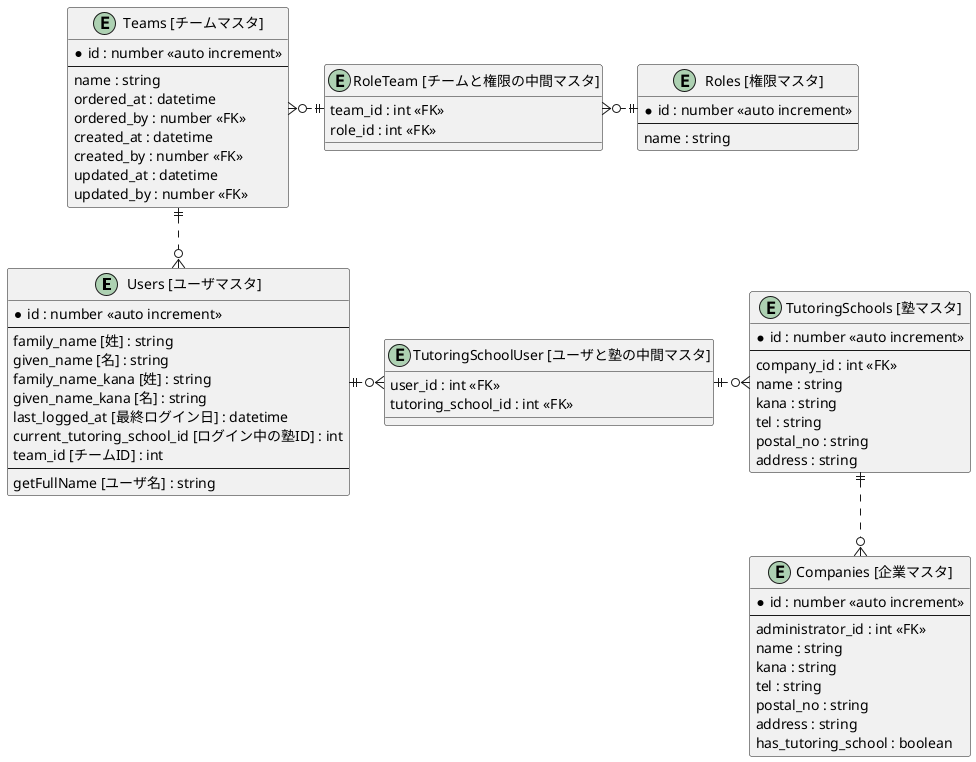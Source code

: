 @startuml

' avoid problems with angled crows feet
skinparam linetype ortho

entity "Users [ユーザマスタ]" as Users {
  *id : number <<auto increment>>
  --
  family_name [姓] : string
  given_name [名] : string
  family_name_kana [姓] : string
  given_name_kana [名] : string
  last_logged_at [最終ログイン日] : datetime
  current_tutoring_school_id [ログイン中の塾ID] : int
  team_id [チームID] : int
  --
  getFullName [ユーザ名] : string
}

entity "Teams [チームマスタ]" as Teams {
  *id : number <<auto increment>>
  --
  name : string
  ordered_at : datetime
  ordered_by : number <<FK>>
  created_at : datetime
  created_by : number <<FK>>
  updated_at : datetime
  updated_by : number <<FK>>
}

entity "Roles [権限マスタ]" as Roles {
  *id : number <<auto increment>>
  --
  name : string
}

entity "RoleTeam [チームと権限の中間マスタ]" as RoleTeam {
    team_id : int <<FK>>
    role_id : int <<FK>>
}

entity "Companies [企業マスタ]" as Companies {
  *id : number <<auto increment>>
  --
  administrator_id : int <<FK>>
  name : string
  kana : string
  tel : string
  postal_no : string
  address : string
  has_tutoring_school : boolean
}

entity "TutoringSchools [塾マスタ]" as TutoringSchools {
  *id : number <<auto increment>>
  --
  company_id : int <<FK>>
  name : string
  kana : string
  tel : string
  postal_no : string
  address : string
}

entity "TutoringSchoolUser [ユーザと塾の中間マスタ]" as TutoringSchoolUser {
    user_id : int <<FK>>
    tutoring_school_id : int <<FK>>
}

' リレーション

Teams ||..o{ Users
Roles ||.l.o{ RoleTeam
RoleTeam ||.l.o{ Teams
Users ||.r.o{ TutoringSchoolUser
TutoringSchoolUser ||.r.o{ TutoringSchools
TutoringSchools ||..o{ Companies

@enduml
